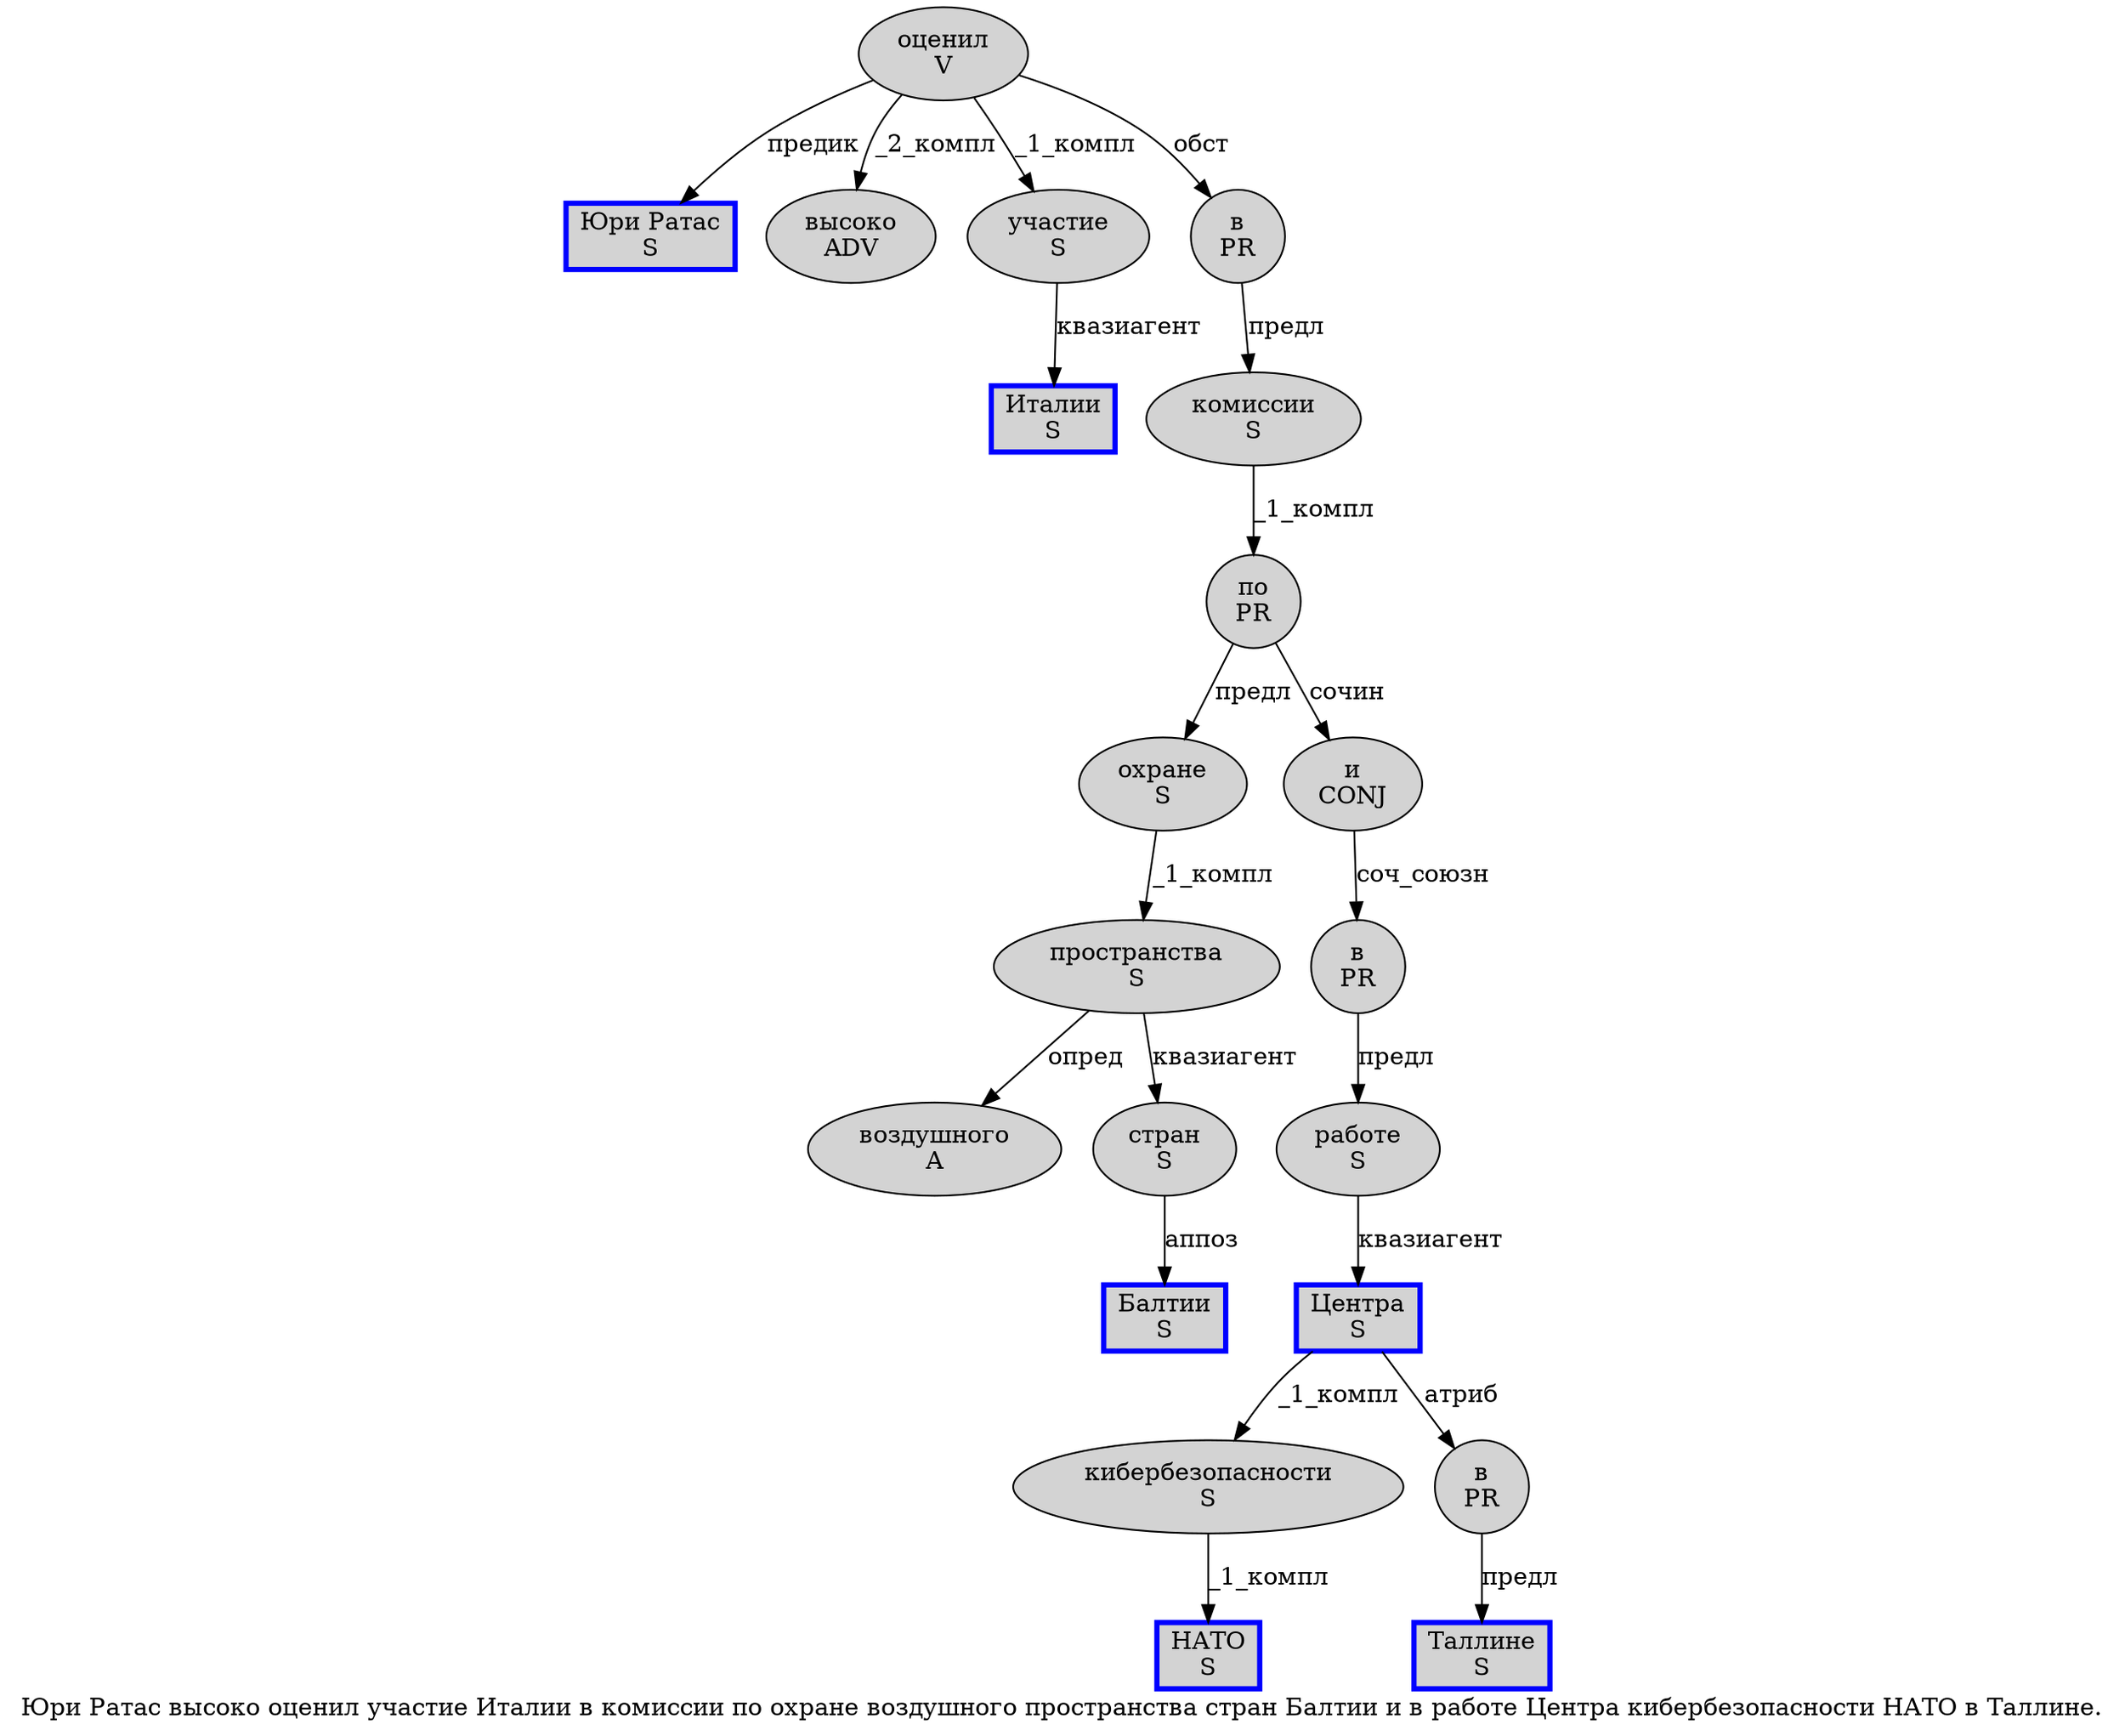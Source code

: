 digraph SENTENCE_118 {
	graph [label="Юри Ратас высоко оценил участие Италии в комиссии по охране воздушного пространства стран Балтии и в работе Центра кибербезопасности НАТО в Таллине."]
	node [style=filled]
		0 [label="Юри Ратас
S" color=blue fillcolor=lightgray penwidth=3 shape=box]
		1 [label="высоко
ADV" color="" fillcolor=lightgray penwidth=1 shape=ellipse]
		2 [label="оценил
V" color="" fillcolor=lightgray penwidth=1 shape=ellipse]
		3 [label="участие
S" color="" fillcolor=lightgray penwidth=1 shape=ellipse]
		4 [label="Италии
S" color=blue fillcolor=lightgray penwidth=3 shape=box]
		5 [label="в
PR" color="" fillcolor=lightgray penwidth=1 shape=ellipse]
		6 [label="комиссии
S" color="" fillcolor=lightgray penwidth=1 shape=ellipse]
		7 [label="по
PR" color="" fillcolor=lightgray penwidth=1 shape=ellipse]
		8 [label="охране
S" color="" fillcolor=lightgray penwidth=1 shape=ellipse]
		9 [label="воздушного
A" color="" fillcolor=lightgray penwidth=1 shape=ellipse]
		10 [label="пространства
S" color="" fillcolor=lightgray penwidth=1 shape=ellipse]
		11 [label="стран
S" color="" fillcolor=lightgray penwidth=1 shape=ellipse]
		12 [label="Балтии
S" color=blue fillcolor=lightgray penwidth=3 shape=box]
		13 [label="и
CONJ" color="" fillcolor=lightgray penwidth=1 shape=ellipse]
		14 [label="в
PR" color="" fillcolor=lightgray penwidth=1 shape=ellipse]
		15 [label="работе
S" color="" fillcolor=lightgray penwidth=1 shape=ellipse]
		16 [label="Центра
S" color=blue fillcolor=lightgray penwidth=3 shape=box]
		17 [label="кибербезопасности
S" color="" fillcolor=lightgray penwidth=1 shape=ellipse]
		18 [label="НАТО
S" color=blue fillcolor=lightgray penwidth=3 shape=box]
		19 [label="в
PR" color="" fillcolor=lightgray penwidth=1 shape=ellipse]
		20 [label="Таллине
S" color=blue fillcolor=lightgray penwidth=3 shape=box]
			15 -> 16 [label="квазиагент"]
			19 -> 20 [label="предл"]
			10 -> 9 [label="опред"]
			10 -> 11 [label="квазиагент"]
			14 -> 15 [label="предл"]
			7 -> 8 [label="предл"]
			7 -> 13 [label="сочин"]
			11 -> 12 [label="аппоз"]
			8 -> 10 [label="_1_компл"]
			2 -> 0 [label="предик"]
			2 -> 1 [label="_2_компл"]
			2 -> 3 [label="_1_компл"]
			2 -> 5 [label="обст"]
			16 -> 17 [label="_1_компл"]
			16 -> 19 [label="атриб"]
			3 -> 4 [label="квазиагент"]
			5 -> 6 [label="предл"]
			6 -> 7 [label="_1_компл"]
			17 -> 18 [label="_1_компл"]
			13 -> 14 [label="соч_союзн"]
}